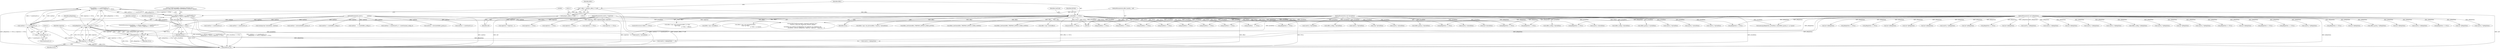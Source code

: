 digraph "0_Android_aeea52da00d210587fb3ed895de3d5f2e0264c88_9@API" {
"1000855" [label="(Call,cmdSize != 2 * sizeof(uint32_t) ||\n                    pReplyData == NULL || replySize == NULL)"];
"1000856" [label="(Call,cmdSize != 2 * sizeof(uint32_t))"];
"1000103" [label="(MethodParameterIn,uint32_t            cmdSize)"];
"1000858" [label="(Call,2 * sizeof(uint32_t))"];
"1000862" [label="(Call,pReplyData == NULL || replySize == NULL)"];
"1000863" [label="(Call,pReplyData == NULL)"];
"1000106" [label="(MethodParameterIn,void *pReplyData)"];
"1000852" [label="(Call,pCmdData == NULL)"];
"1000104" [label="(MethodParameterIn,void *pCmdData)"];
"1000117" [label="(Call,effect == NULL)"];
"1000109" [label="(Call,* effect = (preproc_effect_t *) self)"];
"1000111" [label="(Call,(preproc_effect_t *) self)"];
"1000101" [label="(MethodParameterIn,effect_handle_t  self)"];
"1000866" [label="(Call,replySize == NULL)"];
"1000105" [label="(MethodParameterIn,uint32_t *replySize)"];
"1000851" [label="(Call,pCmdData == NULL|| cmdSize != 2 * sizeof(uint32_t) ||\n                    pReplyData == NULL || replySize == NULL)"];
"1000851" [label="(Call,pCmdData == NULL|| cmdSize != 2 * sizeof(uint32_t) ||\n                    pReplyData == NULL || replySize == NULL)"];
"1000116" [label="(ControlStructure,if (effect == NULL))"];
"1000478" [label="(Call,pReplyData == NULL)"];
"1000393" [label="(Call,(effect_param_t *)pCmdData)"];
"1000915" [label="(Call,(uint32_t *)pCmdData)"];
"1000303" [label="(Call,(int *)pReplyData)"];
"1000107" [label="(Block,)"];
"1000125" [label="(Identifier,cmdCode)"];
"1000656" [label="(Call,(bool *)pCmdData)"];
"1000437" [label="(Call,effect->ops->get_parameter(effect, p->data,\n &p->vsize,\n                                                       p->data + voffset))"];
"1000899" [label="(Call,(uint32_t *)pReplyData)"];
"1000750" [label="(Call,strndup((char *)pCmdData, cmdSize))"];
"1000407" [label="(Call,(effect_param_t *)pReplyData)"];
"1000795" [label="(Call,pReplyData == NULL)"];
"1000854" [label="(Identifier,NULL)"];
"1000471" [label="(Call,cmdSize < (int)sizeof(effect_param_t))"];
"1000396" [label="(Call,memcpy(pReplyData, pCmdData, sizeof(effect_param_t) + p->psize))"];
"1000282" [label="(Call,cmdSize != sizeof(effect_config_t))"];
"1000278" [label="(Call,pCmdData == NULL)"];
"1000614" [label="(Call,effect->ops->set_device(effect, *(uint32_t *)pCmdData))"];
"1000344" [label="(Call,(effect_config_t *)pCmdData)"];
"1001134" [label="(Call,pCmdData == NULL)"];
"1000853" [label="(Identifier,pCmdData)"];
"1001224" [label="(Call,(uint32_t *)pCmdData)"];
"1000860" [label="(Call,sizeof(uint32_t))"];
"1000101" [label="(MethodParameterIn,effect_handle_t  self)"];
"1000212" [label="(Call,(effect_config_t *)pCmdData)"];
"1000356" [label="(Call,effect->ops->reset(effect))"];
"1000495" [label="(Call,(effect_param_t *) pCmdData)"];
"1000228" [label="(Call,(int *)pReplyData)"];
"1000594" [label="(Call,pCmdData == NULL)"];
"1000118" [label="(Identifier,effect)"];
"1001104" [label="(Call,(uint32_t *)pReplyData)"];
"1000123" [label="(Identifier,EINVAL)"];
"1000166" [label="(Call,cmdSize     != sizeof(effect_config_t))"];
"1000374" [label="(Call,pReplyData == NULL)"];
"1000104" [label="(MethodParameterIn,void *pCmdData)"];
"1000867" [label="(Identifier,replySize)"];
"1000243" [label="(Call,(int *)pReplyData)"];
"1000863" [label="(Call,pReplyData == NULL)"];
"1000865" [label="(Identifier,NULL)"];
"1001138" [label="(Call,cmdSize != (sizeof(uint32_t) + sizeof(channel_config_t)))"];
"1000541" [label="(Call,pReplyData == NULL)"];
"1000367" [label="(Call,cmdSize < (int)sizeof(effect_param_t))"];
"1000968" [label="(Call,(uint32_t *)pReplyData)"];
"1000205" [label="(Call,(int *)pReplyData)"];
"1001039" [label="(Call,pReplyData == NULL)"];
"1000714" [label="(Call,pCmdData == NULL)"];
"1000862" [label="(Call,pReplyData == NULL || replySize == NULL)"];
"1000617" [label="(Call,(uint32_t *)pCmdData)"];
"1000149" [label="(Call,effect->ops->init(effect))"];
"1000363" [label="(Call,pCmdData == NULL)"];
"1000523" [label="(Call,effect->ops->set_parameter(effect,\n (void *)p->data,\n                                                                p->data + p->psize))"];
"1001295" [label="(MethodReturn,int)"];
"1001064" [label="(Call,(uint32_t *)pCmdData)"];
"1000597" [label="(Call,cmdSize != sizeof(uint32_t))"];
"1000287" [label="(Call,pReplyData == NULL)"];
"1000557" [label="(Call,(int *)pReplyData)"];
"1001165" [label="(Call,replySize ? *replySize : -1)"];
"1000117" [label="(Call,effect == NULL)"];
"1000119" [label="(Identifier,NULL)"];
"1001159" [label="(Call,ALOGE(\"PreProcessingFx_Command cmdCode Case: \"\n \"EFFECT_CMD_SET_FEATURE_CONFIG: ERROR\n\"\n \"pCmdData %p cmdSize %d pReplyData %p replySize %p *replySize %d\",\n                        pCmdData, cmdSize, pReplyData, replySize, replySize ? *replySize : -1))"];
"1000520" [label="(Call,(int *)pReplyData)"];
"1000103" [label="(MethodParameterIn,uint32_t            cmdSize)"];
"1000111" [label="(Call,(preproc_effect_t *) self)"];
"1000852" [label="(Call,pCmdData == NULL)"];
"1000850" [label="(ControlStructure,if (pCmdData == NULL|| cmdSize != 2 * sizeof(uint32_t) ||\n                    pReplyData == NULL || replySize == NULL))"];
"1000786" [label="(Call,(int *)pReplyData)"];
"1001030" [label="(Call,pCmdData == NULL)"];
"1001043" [label="(Call,replySize == NULL)"];
"1000130" [label="(Call,pReplyData == NULL)"];
"1000798" [label="(Call,replySize == NULL)"];
"1000628" [label="(Call,pCmdData == NULL)"];
"1000109" [label="(Call,* effect = (preproc_effect_t *) self)"];
"1001202" [label="(Call,(uint32_t *)pCmdData)"];
"1001075" [label="(Call,(uint32_t *)pReplyData)"];
"1001259" [label="(Call,(uint32_t *)pCmdData)"];
"1000583" [label="(Call,(int *)pReplyData)"];
"1000567" [label="(Call,pReplyData == NULL)"];
"1000310" [label="(Call,(effect_config_t *)pCmdData)"];
"1000110" [label="(Identifier,effect)"];
"1000855" [label="(Call,cmdSize != 2 * sizeof(uint32_t) ||\n                    pReplyData == NULL || replySize == NULL)"];
"1000871" [label="(Literal,\"PreProcessingFx_Command cmdCode Case: \"\n \"EFFECT_CMD_GET_FEATURE_SUPPORTED_CONFIGS: ERROR\")"];
"1001146" [label="(Call,pReplyData == NULL)"];
"1000467" [label="(Call,pCmdData == NULL)"];
"1000560" [label="(Call,Effect_SetState(effect, PREPROC_EFFECT_STATE_ACTIVE))"];
"1000866" [label="(Call,replySize == NULL)"];
"1000153" [label="(Call,(int *)pReplyData)"];
"1001002" [label="(Call,(uint32_t *)pReplyData)"];
"1000253" [label="(Call,pReplyData == NULL)"];
"1000586" [label="(Call,Effect_SetState(effect, PREPROC_EFFECT_STATE_CONFIG))"];
"1001009" [label="(Call,(uint32_t *)pReplyData)"];
"1000883" [label="(Call,(uint32_t *)pCmdData)"];
"1000246" [label="(Call,Effect_SetState(effect, PREPROC_EFFECT_STATE_CONFIG))"];
"1001183" [label="(Call,(uint32_t *)pCmdData)"];
"1000864" [label="(Identifier,pReplyData)"];
"1000705" [label="(Call,(int *)pReplyData)"];
"1000868" [label="(Identifier,NULL)"];
"1000326" [label="(Call,pReplyData == NULL)"];
"1001034" [label="(Call,cmdSize != sizeof(uint32_t))"];
"1000980" [label="(Call,(uint32_t *)pReplyData)"];
"1001272" [label="(Call,(uint32_t *)pReplyData)"];
"1000162" [label="(Call,pCmdData    == NULL)"];
"1000271" [label="(Call,(effect_config_t *)pReplyData)"];
"1001194" [label="(Call,(uint32_t *)pReplyData)"];
"1000836" [label="(Call,(int *)pReplyData)"];
"1000751" [label="(Call,(char *)pCmdData)"];
"1000859" [label="(Literal,2)"];
"1001150" [label="(Call,replySize == NULL)"];
"1001090" [label="(Call,(uint32_t *)pReplyData)"];
"1000857" [label="(Identifier,cmdSize)"];
"1001253" [label="(Call,(uint32_t *)pCmdData)"];
"1000858" [label="(Call,2 * sizeof(uint32_t))"];
"1000943" [label="(Call,(uint32_t *)pReplyData)"];
"1000632" [label="(Call,cmdSize != sizeof(uint32_t))"];
"1000113" [label="(Identifier,self)"];
"1000721" [label="(Call,replySize == NULL)"];
"1000637" [label="(Call,pReplyData == NULL)"];
"1000105" [label="(MethodParameterIn,uint32_t *replySize)"];
"1000316" [label="(Call,(int *)pReplyData)"];
"1000718" [label="(Call,pReplyData == NULL)"];
"1000106" [label="(MethodParameterIn,void *pReplyData)"];
"1000640" [label="(Call,replySize == NULL)"];
"1000171" [label="(Call,pReplyData  == NULL)"];
"1001244" [label="(Call,(uint32_t *)pReplyData)"];
"1000856" [label="(Call,cmdSize != 2 * sizeof(uint32_t))"];
"1000855" -> "1000851"  [label="AST: "];
"1000855" -> "1000856"  [label="CFG: "];
"1000855" -> "1000862"  [label="CFG: "];
"1000856" -> "1000855"  [label="AST: "];
"1000862" -> "1000855"  [label="AST: "];
"1000851" -> "1000855"  [label="CFG: "];
"1000855" -> "1001295"  [label="DDG: cmdSize != 2 * sizeof(uint32_t)"];
"1000855" -> "1001295"  [label="DDG: pReplyData == NULL || replySize == NULL"];
"1000855" -> "1000851"  [label="DDG: cmdSize != 2 * sizeof(uint32_t)"];
"1000855" -> "1000851"  [label="DDG: pReplyData == NULL || replySize == NULL"];
"1000856" -> "1000855"  [label="DDG: cmdSize"];
"1000856" -> "1000855"  [label="DDG: 2 * sizeof(uint32_t)"];
"1000862" -> "1000855"  [label="DDG: pReplyData == NULL"];
"1000862" -> "1000855"  [label="DDG: replySize == NULL"];
"1000856" -> "1000858"  [label="CFG: "];
"1000857" -> "1000856"  [label="AST: "];
"1000858" -> "1000856"  [label="AST: "];
"1000864" -> "1000856"  [label="CFG: "];
"1000856" -> "1001295"  [label="DDG: 2 * sizeof(uint32_t)"];
"1000856" -> "1001295"  [label="DDG: cmdSize"];
"1000103" -> "1000856"  [label="DDG: cmdSize"];
"1000858" -> "1000856"  [label="DDG: 2"];
"1000103" -> "1000100"  [label="AST: "];
"1000103" -> "1001295"  [label="DDG: cmdSize"];
"1000103" -> "1000166"  [label="DDG: cmdSize"];
"1000103" -> "1000282"  [label="DDG: cmdSize"];
"1000103" -> "1000367"  [label="DDG: cmdSize"];
"1000103" -> "1000471"  [label="DDG: cmdSize"];
"1000103" -> "1000597"  [label="DDG: cmdSize"];
"1000103" -> "1000632"  [label="DDG: cmdSize"];
"1000103" -> "1000750"  [label="DDG: cmdSize"];
"1000103" -> "1001034"  [label="DDG: cmdSize"];
"1000103" -> "1001138"  [label="DDG: cmdSize"];
"1000103" -> "1001159"  [label="DDG: cmdSize"];
"1000858" -> "1000860"  [label="CFG: "];
"1000859" -> "1000858"  [label="AST: "];
"1000860" -> "1000858"  [label="AST: "];
"1000862" -> "1000863"  [label="CFG: "];
"1000862" -> "1000866"  [label="CFG: "];
"1000863" -> "1000862"  [label="AST: "];
"1000866" -> "1000862"  [label="AST: "];
"1000862" -> "1001295"  [label="DDG: replySize == NULL"];
"1000862" -> "1001295"  [label="DDG: pReplyData == NULL"];
"1000863" -> "1000862"  [label="DDG: pReplyData"];
"1000863" -> "1000862"  [label="DDG: NULL"];
"1000866" -> "1000862"  [label="DDG: replySize"];
"1000866" -> "1000862"  [label="DDG: NULL"];
"1000863" -> "1000865"  [label="CFG: "];
"1000864" -> "1000863"  [label="AST: "];
"1000865" -> "1000863"  [label="AST: "];
"1000867" -> "1000863"  [label="CFG: "];
"1000863" -> "1001295"  [label="DDG: NULL"];
"1000863" -> "1001295"  [label="DDG: pReplyData"];
"1000106" -> "1000863"  [label="DDG: pReplyData"];
"1000852" -> "1000863"  [label="DDG: NULL"];
"1000863" -> "1000866"  [label="DDG: NULL"];
"1000863" -> "1000899"  [label="DDG: pReplyData"];
"1000863" -> "1000943"  [label="DDG: pReplyData"];
"1000106" -> "1000100"  [label="AST: "];
"1000106" -> "1001295"  [label="DDG: pReplyData"];
"1000106" -> "1000130"  [label="DDG: pReplyData"];
"1000106" -> "1000153"  [label="DDG: pReplyData"];
"1000106" -> "1000171"  [label="DDG: pReplyData"];
"1000106" -> "1000205"  [label="DDG: pReplyData"];
"1000106" -> "1000228"  [label="DDG: pReplyData"];
"1000106" -> "1000243"  [label="DDG: pReplyData"];
"1000106" -> "1000253"  [label="DDG: pReplyData"];
"1000106" -> "1000271"  [label="DDG: pReplyData"];
"1000106" -> "1000287"  [label="DDG: pReplyData"];
"1000106" -> "1000303"  [label="DDG: pReplyData"];
"1000106" -> "1000316"  [label="DDG: pReplyData"];
"1000106" -> "1000326"  [label="DDG: pReplyData"];
"1000106" -> "1000374"  [label="DDG: pReplyData"];
"1000106" -> "1000396"  [label="DDG: pReplyData"];
"1000106" -> "1000407"  [label="DDG: pReplyData"];
"1000106" -> "1000478"  [label="DDG: pReplyData"];
"1000106" -> "1000520"  [label="DDG: pReplyData"];
"1000106" -> "1000541"  [label="DDG: pReplyData"];
"1000106" -> "1000557"  [label="DDG: pReplyData"];
"1000106" -> "1000567"  [label="DDG: pReplyData"];
"1000106" -> "1000583"  [label="DDG: pReplyData"];
"1000106" -> "1000637"  [label="DDG: pReplyData"];
"1000106" -> "1000705"  [label="DDG: pReplyData"];
"1000106" -> "1000718"  [label="DDG: pReplyData"];
"1000106" -> "1000786"  [label="DDG: pReplyData"];
"1000106" -> "1000795"  [label="DDG: pReplyData"];
"1000106" -> "1000836"  [label="DDG: pReplyData"];
"1000106" -> "1000899"  [label="DDG: pReplyData"];
"1000106" -> "1000943"  [label="DDG: pReplyData"];
"1000106" -> "1000968"  [label="DDG: pReplyData"];
"1000106" -> "1000980"  [label="DDG: pReplyData"];
"1000106" -> "1001002"  [label="DDG: pReplyData"];
"1000106" -> "1001009"  [label="DDG: pReplyData"];
"1000106" -> "1001039"  [label="DDG: pReplyData"];
"1000106" -> "1001075"  [label="DDG: pReplyData"];
"1000106" -> "1001090"  [label="DDG: pReplyData"];
"1000106" -> "1001104"  [label="DDG: pReplyData"];
"1000106" -> "1001146"  [label="DDG: pReplyData"];
"1000106" -> "1001159"  [label="DDG: pReplyData"];
"1000106" -> "1001194"  [label="DDG: pReplyData"];
"1000106" -> "1001244"  [label="DDG: pReplyData"];
"1000106" -> "1001272"  [label="DDG: pReplyData"];
"1000852" -> "1000851"  [label="AST: "];
"1000852" -> "1000854"  [label="CFG: "];
"1000853" -> "1000852"  [label="AST: "];
"1000854" -> "1000852"  [label="AST: "];
"1000857" -> "1000852"  [label="CFG: "];
"1000851" -> "1000852"  [label="CFG: "];
"1000852" -> "1001295"  [label="DDG: pCmdData"];
"1000852" -> "1001295"  [label="DDG: NULL"];
"1000852" -> "1000851"  [label="DDG: pCmdData"];
"1000852" -> "1000851"  [label="DDG: NULL"];
"1000104" -> "1000852"  [label="DDG: pCmdData"];
"1000117" -> "1000852"  [label="DDG: NULL"];
"1000852" -> "1000883"  [label="DDG: pCmdData"];
"1000104" -> "1000100"  [label="AST: "];
"1000104" -> "1001295"  [label="DDG: pCmdData"];
"1000104" -> "1000162"  [label="DDG: pCmdData"];
"1000104" -> "1000212"  [label="DDG: pCmdData"];
"1000104" -> "1000278"  [label="DDG: pCmdData"];
"1000104" -> "1000310"  [label="DDG: pCmdData"];
"1000104" -> "1000344"  [label="DDG: pCmdData"];
"1000104" -> "1000363"  [label="DDG: pCmdData"];
"1000104" -> "1000393"  [label="DDG: pCmdData"];
"1000104" -> "1000396"  [label="DDG: pCmdData"];
"1000104" -> "1000467"  [label="DDG: pCmdData"];
"1000104" -> "1000495"  [label="DDG: pCmdData"];
"1000104" -> "1000594"  [label="DDG: pCmdData"];
"1000104" -> "1000617"  [label="DDG: pCmdData"];
"1000104" -> "1000628"  [label="DDG: pCmdData"];
"1000104" -> "1000656"  [label="DDG: pCmdData"];
"1000104" -> "1000714"  [label="DDG: pCmdData"];
"1000104" -> "1000751"  [label="DDG: pCmdData"];
"1000104" -> "1000883"  [label="DDG: pCmdData"];
"1000104" -> "1000915"  [label="DDG: pCmdData"];
"1000104" -> "1001030"  [label="DDG: pCmdData"];
"1000104" -> "1001064"  [label="DDG: pCmdData"];
"1000104" -> "1001134"  [label="DDG: pCmdData"];
"1000104" -> "1001159"  [label="DDG: pCmdData"];
"1000104" -> "1001183"  [label="DDG: pCmdData"];
"1000104" -> "1001202"  [label="DDG: pCmdData"];
"1000104" -> "1001224"  [label="DDG: pCmdData"];
"1000104" -> "1001253"  [label="DDG: pCmdData"];
"1000104" -> "1001259"  [label="DDG: pCmdData"];
"1000117" -> "1000116"  [label="AST: "];
"1000117" -> "1000119"  [label="CFG: "];
"1000118" -> "1000117"  [label="AST: "];
"1000119" -> "1000117"  [label="AST: "];
"1000123" -> "1000117"  [label="CFG: "];
"1000125" -> "1000117"  [label="CFG: "];
"1000117" -> "1001295"  [label="DDG: effect == NULL"];
"1000117" -> "1001295"  [label="DDG: effect"];
"1000117" -> "1001295"  [label="DDG: NULL"];
"1000109" -> "1000117"  [label="DDG: effect"];
"1000117" -> "1000130"  [label="DDG: NULL"];
"1000117" -> "1000149"  [label="DDG: effect"];
"1000117" -> "1000162"  [label="DDG: NULL"];
"1000117" -> "1000246"  [label="DDG: effect"];
"1000117" -> "1000253"  [label="DDG: NULL"];
"1000117" -> "1000278"  [label="DDG: NULL"];
"1000117" -> "1000326"  [label="DDG: NULL"];
"1000117" -> "1000356"  [label="DDG: effect"];
"1000117" -> "1000363"  [label="DDG: NULL"];
"1000117" -> "1000437"  [label="DDG: effect"];
"1000117" -> "1000467"  [label="DDG: NULL"];
"1000117" -> "1000523"  [label="DDG: effect"];
"1000117" -> "1000541"  [label="DDG: NULL"];
"1000117" -> "1000560"  [label="DDG: effect"];
"1000117" -> "1000567"  [label="DDG: NULL"];
"1000117" -> "1000586"  [label="DDG: effect"];
"1000117" -> "1000594"  [label="DDG: NULL"];
"1000117" -> "1000614"  [label="DDG: effect"];
"1000117" -> "1000628"  [label="DDG: NULL"];
"1000117" -> "1000714"  [label="DDG: NULL"];
"1000117" -> "1000795"  [label="DDG: NULL"];
"1000117" -> "1001030"  [label="DDG: NULL"];
"1000117" -> "1001134"  [label="DDG: NULL"];
"1000109" -> "1000107"  [label="AST: "];
"1000109" -> "1000111"  [label="CFG: "];
"1000110" -> "1000109"  [label="AST: "];
"1000111" -> "1000109"  [label="AST: "];
"1000118" -> "1000109"  [label="CFG: "];
"1000109" -> "1001295"  [label="DDG: (preproc_effect_t *) self"];
"1000111" -> "1000109"  [label="DDG: self"];
"1000111" -> "1000113"  [label="CFG: "];
"1000112" -> "1000111"  [label="AST: "];
"1000113" -> "1000111"  [label="AST: "];
"1000111" -> "1001295"  [label="DDG: self"];
"1000101" -> "1000111"  [label="DDG: self"];
"1000101" -> "1000100"  [label="AST: "];
"1000101" -> "1001295"  [label="DDG: self"];
"1000866" -> "1000868"  [label="CFG: "];
"1000867" -> "1000866"  [label="AST: "];
"1000868" -> "1000866"  [label="AST: "];
"1000866" -> "1001295"  [label="DDG: replySize"];
"1000866" -> "1001295"  [label="DDG: NULL"];
"1000105" -> "1000866"  [label="DDG: replySize"];
"1000105" -> "1000100"  [label="AST: "];
"1000105" -> "1001295"  [label="DDG: replySize"];
"1000105" -> "1000640"  [label="DDG: replySize"];
"1000105" -> "1000721"  [label="DDG: replySize"];
"1000105" -> "1000798"  [label="DDG: replySize"];
"1000105" -> "1001043"  [label="DDG: replySize"];
"1000105" -> "1001150"  [label="DDG: replySize"];
"1000105" -> "1001159"  [label="DDG: replySize"];
"1000105" -> "1001165"  [label="DDG: replySize"];
"1000851" -> "1000850"  [label="AST: "];
"1000871" -> "1000851"  [label="CFG: "];
"1000884" -> "1000851"  [label="CFG: "];
"1000851" -> "1001295"  [label="DDG: pCmdData == NULL|| cmdSize != 2 * sizeof(uint32_t) ||\n                    pReplyData == NULL || replySize == NULL"];
"1000851" -> "1001295"  [label="DDG: pCmdData == NULL"];
"1000851" -> "1001295"  [label="DDG: cmdSize != 2 * sizeof(uint32_t) ||\n                    pReplyData == NULL || replySize == NULL"];
}
